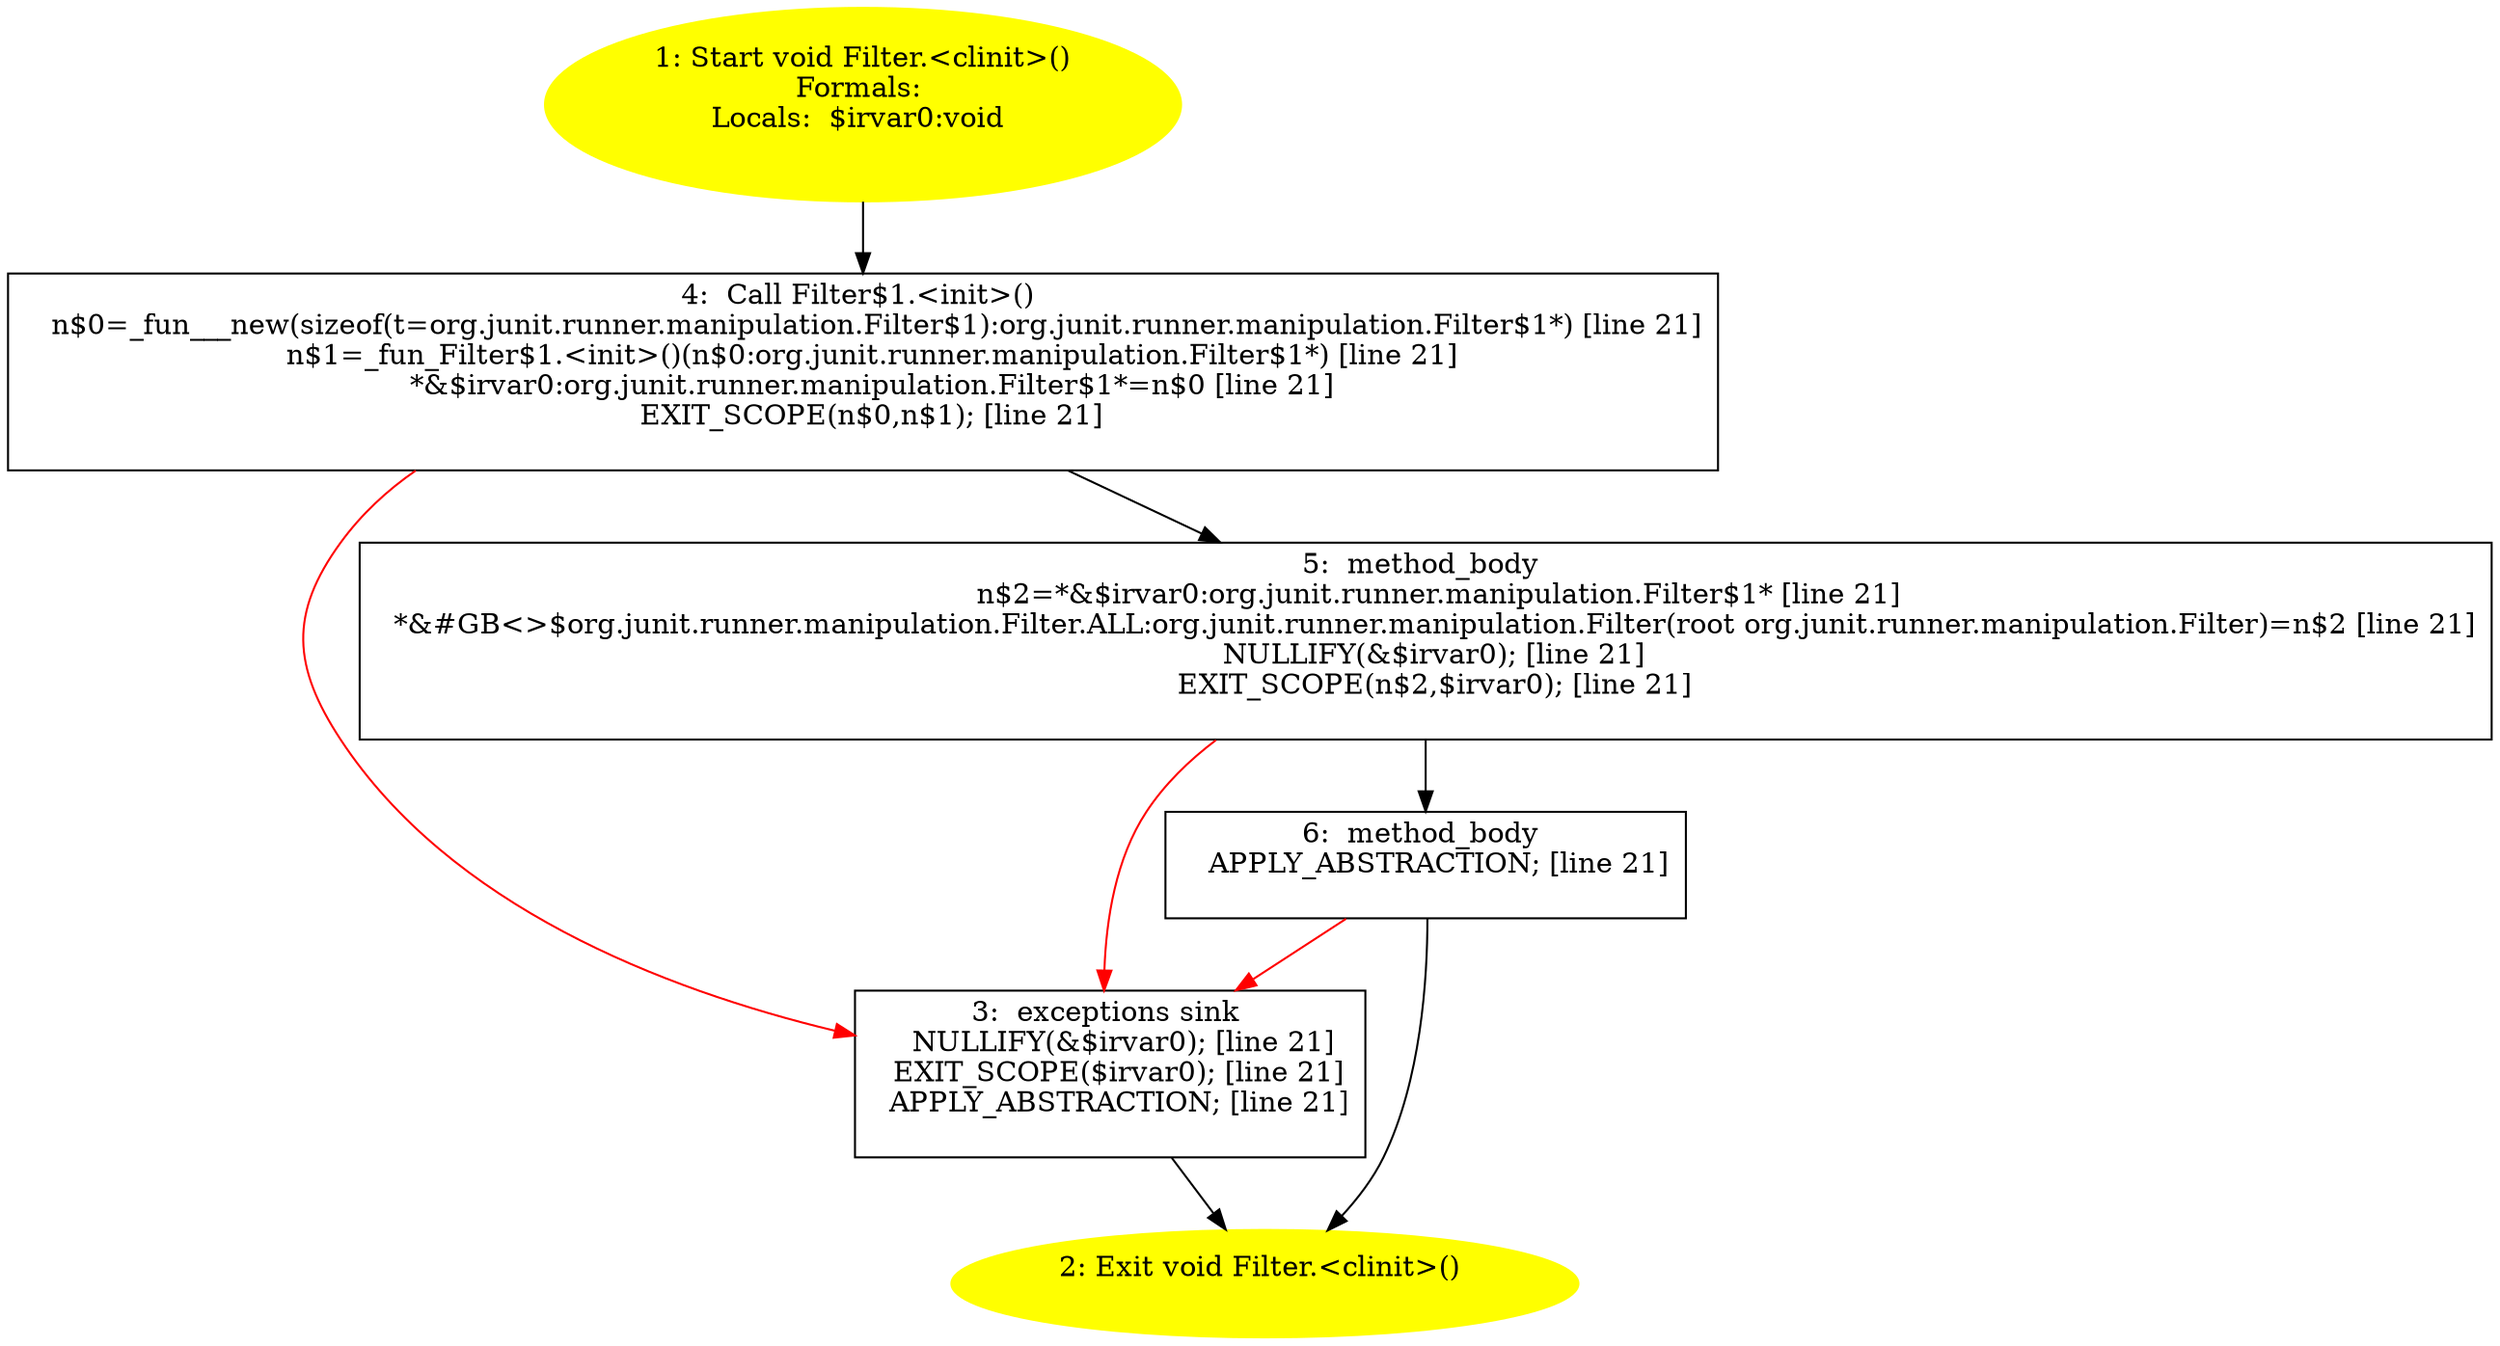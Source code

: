 /* @generated */
digraph cfg {
"org.junit.runner.manipulation.Filter.<clinit>():void.a81bf605cb77d45ac3f1ea249f3774ba_1" [label="1: Start void Filter.<clinit>()\nFormals: \nLocals:  $irvar0:void \n  " color=yellow style=filled]
	

	 "org.junit.runner.manipulation.Filter.<clinit>():void.a81bf605cb77d45ac3f1ea249f3774ba_1" -> "org.junit.runner.manipulation.Filter.<clinit>():void.a81bf605cb77d45ac3f1ea249f3774ba_4" ;
"org.junit.runner.manipulation.Filter.<clinit>():void.a81bf605cb77d45ac3f1ea249f3774ba_2" [label="2: Exit void Filter.<clinit>() \n  " color=yellow style=filled]
	

"org.junit.runner.manipulation.Filter.<clinit>():void.a81bf605cb77d45ac3f1ea249f3774ba_3" [label="3:  exceptions sink \n   NULLIFY(&$irvar0); [line 21]\n  EXIT_SCOPE($irvar0); [line 21]\n  APPLY_ABSTRACTION; [line 21]\n " shape="box"]
	

	 "org.junit.runner.manipulation.Filter.<clinit>():void.a81bf605cb77d45ac3f1ea249f3774ba_3" -> "org.junit.runner.manipulation.Filter.<clinit>():void.a81bf605cb77d45ac3f1ea249f3774ba_2" ;
"org.junit.runner.manipulation.Filter.<clinit>():void.a81bf605cb77d45ac3f1ea249f3774ba_4" [label="4:  Call Filter$1.<init>() \n   n$0=_fun___new(sizeof(t=org.junit.runner.manipulation.Filter$1):org.junit.runner.manipulation.Filter$1*) [line 21]\n  n$1=_fun_Filter$1.<init>()(n$0:org.junit.runner.manipulation.Filter$1*) [line 21]\n  *&$irvar0:org.junit.runner.manipulation.Filter$1*=n$0 [line 21]\n  EXIT_SCOPE(n$0,n$1); [line 21]\n " shape="box"]
	

	 "org.junit.runner.manipulation.Filter.<clinit>():void.a81bf605cb77d45ac3f1ea249f3774ba_4" -> "org.junit.runner.manipulation.Filter.<clinit>():void.a81bf605cb77d45ac3f1ea249f3774ba_5" ;
	 "org.junit.runner.manipulation.Filter.<clinit>():void.a81bf605cb77d45ac3f1ea249f3774ba_4" -> "org.junit.runner.manipulation.Filter.<clinit>():void.a81bf605cb77d45ac3f1ea249f3774ba_3" [color="red" ];
"org.junit.runner.manipulation.Filter.<clinit>():void.a81bf605cb77d45ac3f1ea249f3774ba_5" [label="5:  method_body \n   n$2=*&$irvar0:org.junit.runner.manipulation.Filter$1* [line 21]\n  *&#GB<>$org.junit.runner.manipulation.Filter.ALL:org.junit.runner.manipulation.Filter(root org.junit.runner.manipulation.Filter)=n$2 [line 21]\n  NULLIFY(&$irvar0); [line 21]\n  EXIT_SCOPE(n$2,$irvar0); [line 21]\n " shape="box"]
	

	 "org.junit.runner.manipulation.Filter.<clinit>():void.a81bf605cb77d45ac3f1ea249f3774ba_5" -> "org.junit.runner.manipulation.Filter.<clinit>():void.a81bf605cb77d45ac3f1ea249f3774ba_6" ;
	 "org.junit.runner.manipulation.Filter.<clinit>():void.a81bf605cb77d45ac3f1ea249f3774ba_5" -> "org.junit.runner.manipulation.Filter.<clinit>():void.a81bf605cb77d45ac3f1ea249f3774ba_3" [color="red" ];
"org.junit.runner.manipulation.Filter.<clinit>():void.a81bf605cb77d45ac3f1ea249f3774ba_6" [label="6:  method_body \n   APPLY_ABSTRACTION; [line 21]\n " shape="box"]
	

	 "org.junit.runner.manipulation.Filter.<clinit>():void.a81bf605cb77d45ac3f1ea249f3774ba_6" -> "org.junit.runner.manipulation.Filter.<clinit>():void.a81bf605cb77d45ac3f1ea249f3774ba_2" ;
	 "org.junit.runner.manipulation.Filter.<clinit>():void.a81bf605cb77d45ac3f1ea249f3774ba_6" -> "org.junit.runner.manipulation.Filter.<clinit>():void.a81bf605cb77d45ac3f1ea249f3774ba_3" [color="red" ];
}
